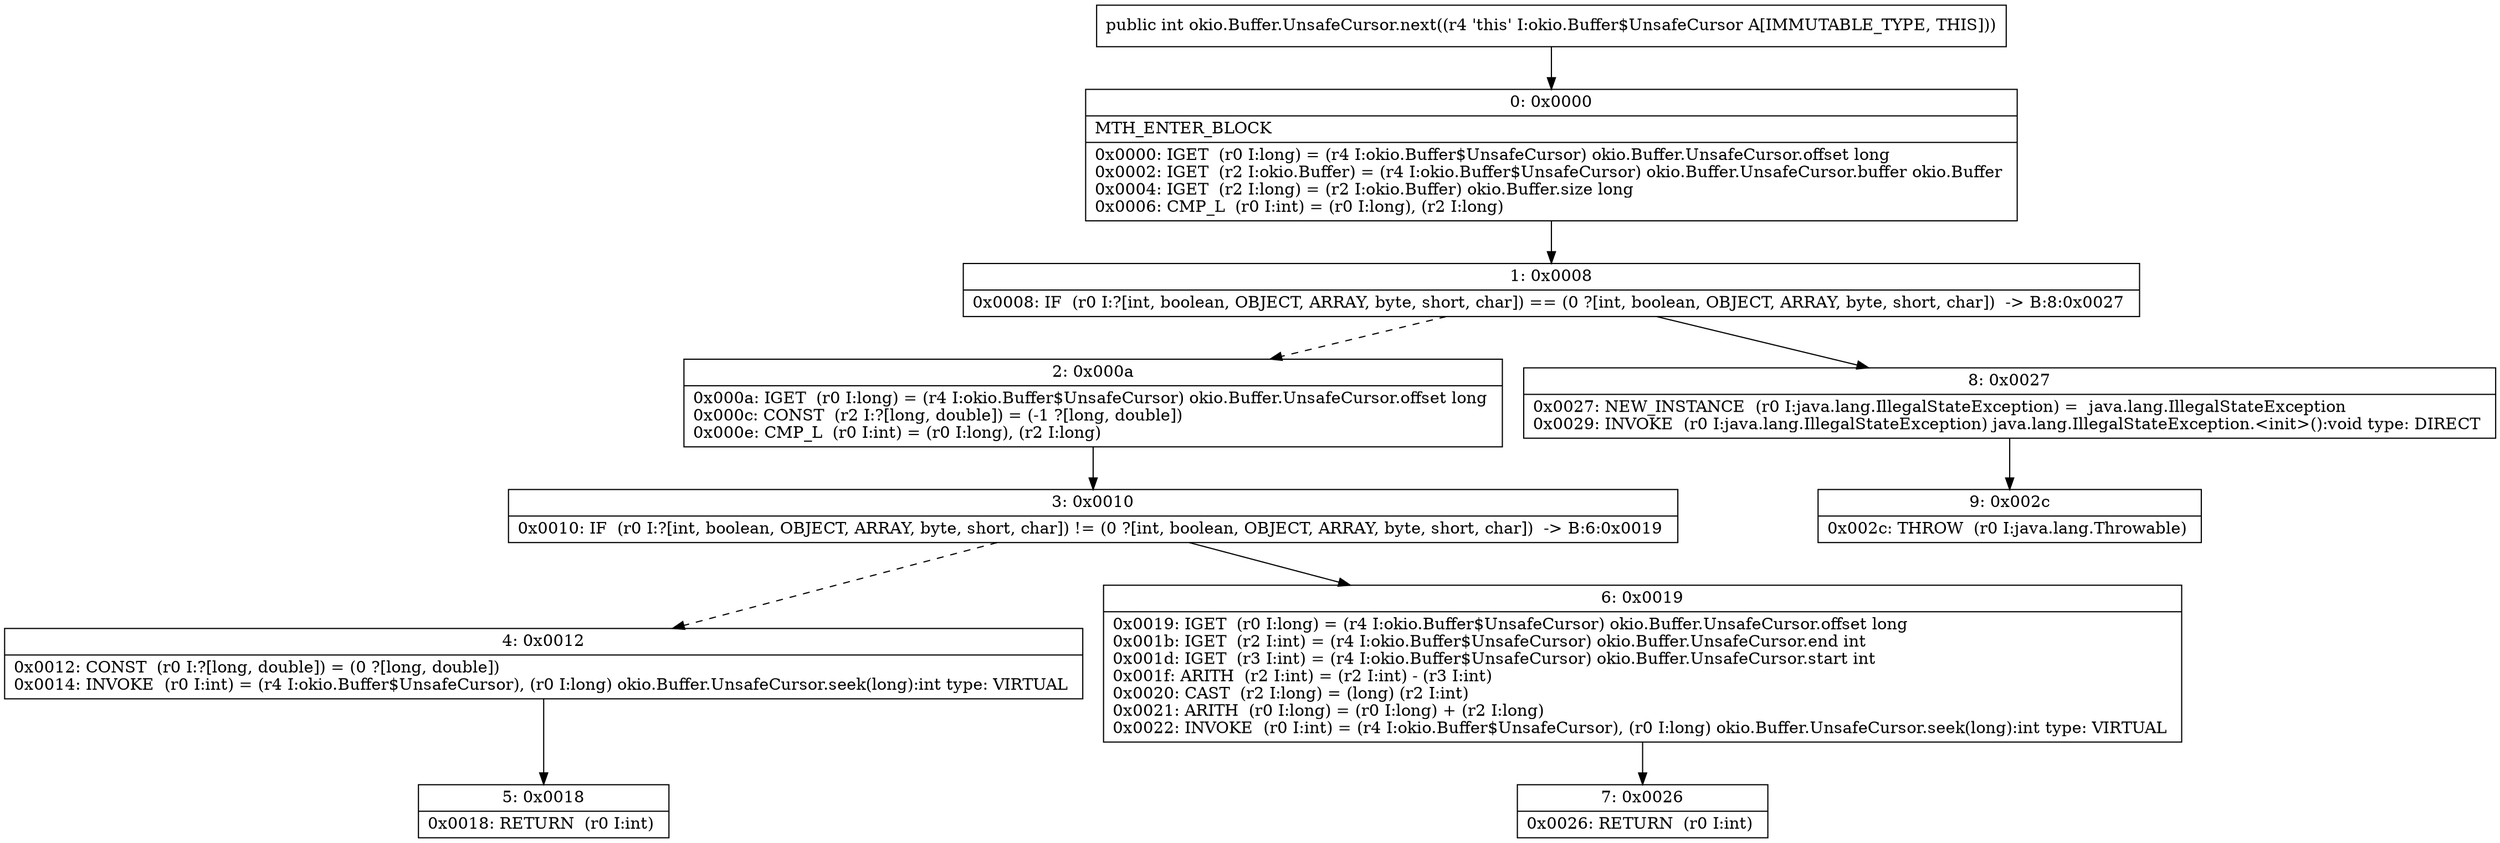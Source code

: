digraph "CFG forokio.Buffer.UnsafeCursor.next()I" {
Node_0 [shape=record,label="{0\:\ 0x0000|MTH_ENTER_BLOCK\l|0x0000: IGET  (r0 I:long) = (r4 I:okio.Buffer$UnsafeCursor) okio.Buffer.UnsafeCursor.offset long \l0x0002: IGET  (r2 I:okio.Buffer) = (r4 I:okio.Buffer$UnsafeCursor) okio.Buffer.UnsafeCursor.buffer okio.Buffer \l0x0004: IGET  (r2 I:long) = (r2 I:okio.Buffer) okio.Buffer.size long \l0x0006: CMP_L  (r0 I:int) = (r0 I:long), (r2 I:long) \l}"];
Node_1 [shape=record,label="{1\:\ 0x0008|0x0008: IF  (r0 I:?[int, boolean, OBJECT, ARRAY, byte, short, char]) == (0 ?[int, boolean, OBJECT, ARRAY, byte, short, char])  \-\> B:8:0x0027 \l}"];
Node_2 [shape=record,label="{2\:\ 0x000a|0x000a: IGET  (r0 I:long) = (r4 I:okio.Buffer$UnsafeCursor) okio.Buffer.UnsafeCursor.offset long \l0x000c: CONST  (r2 I:?[long, double]) = (\-1 ?[long, double]) \l0x000e: CMP_L  (r0 I:int) = (r0 I:long), (r2 I:long) \l}"];
Node_3 [shape=record,label="{3\:\ 0x0010|0x0010: IF  (r0 I:?[int, boolean, OBJECT, ARRAY, byte, short, char]) != (0 ?[int, boolean, OBJECT, ARRAY, byte, short, char])  \-\> B:6:0x0019 \l}"];
Node_4 [shape=record,label="{4\:\ 0x0012|0x0012: CONST  (r0 I:?[long, double]) = (0 ?[long, double]) \l0x0014: INVOKE  (r0 I:int) = (r4 I:okio.Buffer$UnsafeCursor), (r0 I:long) okio.Buffer.UnsafeCursor.seek(long):int type: VIRTUAL \l}"];
Node_5 [shape=record,label="{5\:\ 0x0018|0x0018: RETURN  (r0 I:int) \l}"];
Node_6 [shape=record,label="{6\:\ 0x0019|0x0019: IGET  (r0 I:long) = (r4 I:okio.Buffer$UnsafeCursor) okio.Buffer.UnsafeCursor.offset long \l0x001b: IGET  (r2 I:int) = (r4 I:okio.Buffer$UnsafeCursor) okio.Buffer.UnsafeCursor.end int \l0x001d: IGET  (r3 I:int) = (r4 I:okio.Buffer$UnsafeCursor) okio.Buffer.UnsafeCursor.start int \l0x001f: ARITH  (r2 I:int) = (r2 I:int) \- (r3 I:int) \l0x0020: CAST  (r2 I:long) = (long) (r2 I:int) \l0x0021: ARITH  (r0 I:long) = (r0 I:long) + (r2 I:long) \l0x0022: INVOKE  (r0 I:int) = (r4 I:okio.Buffer$UnsafeCursor), (r0 I:long) okio.Buffer.UnsafeCursor.seek(long):int type: VIRTUAL \l}"];
Node_7 [shape=record,label="{7\:\ 0x0026|0x0026: RETURN  (r0 I:int) \l}"];
Node_8 [shape=record,label="{8\:\ 0x0027|0x0027: NEW_INSTANCE  (r0 I:java.lang.IllegalStateException) =  java.lang.IllegalStateException \l0x0029: INVOKE  (r0 I:java.lang.IllegalStateException) java.lang.IllegalStateException.\<init\>():void type: DIRECT \l}"];
Node_9 [shape=record,label="{9\:\ 0x002c|0x002c: THROW  (r0 I:java.lang.Throwable) \l}"];
MethodNode[shape=record,label="{public int okio.Buffer.UnsafeCursor.next((r4 'this' I:okio.Buffer$UnsafeCursor A[IMMUTABLE_TYPE, THIS])) }"];
MethodNode -> Node_0;
Node_0 -> Node_1;
Node_1 -> Node_2[style=dashed];
Node_1 -> Node_8;
Node_2 -> Node_3;
Node_3 -> Node_4[style=dashed];
Node_3 -> Node_6;
Node_4 -> Node_5;
Node_6 -> Node_7;
Node_8 -> Node_9;
}

